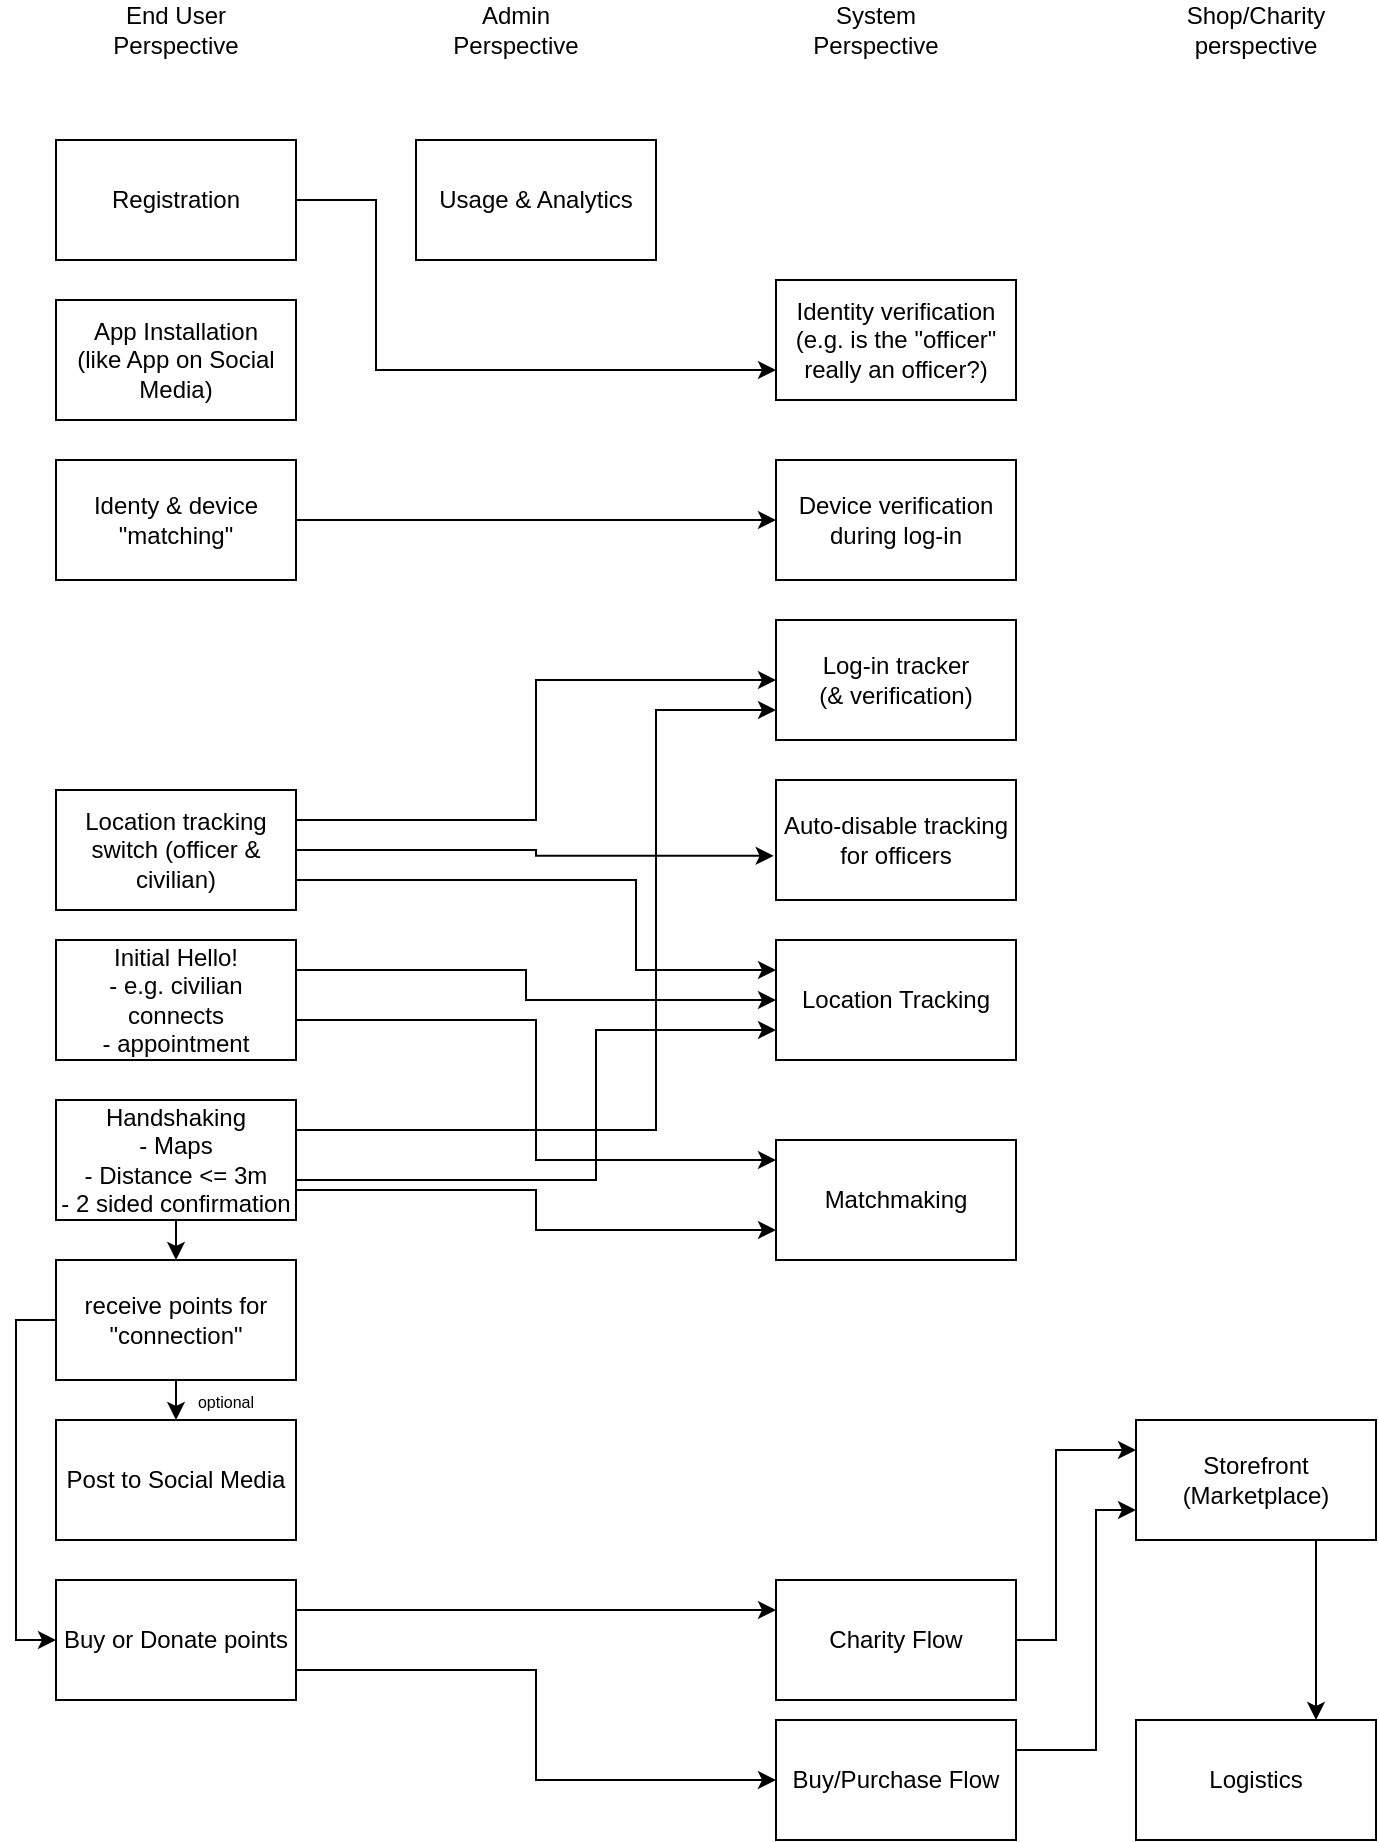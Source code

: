 <mxfile version="20.3.0" type="device"><diagram id="14WYc2qa2l7ySAg-PPHz" name="Seite-1"><mxGraphModel dx="1673" dy="1065" grid="1" gridSize="10" guides="1" tooltips="1" connect="1" arrows="1" fold="1" page="1" pageScale="1" pageWidth="827" pageHeight="1169" math="0" shadow="0"><root><mxCell id="0"/><mxCell id="1" parent="0"/><mxCell id="xQ_bn3Geg8H76m8iwFUw-18" style="edgeStyle=orthogonalEdgeStyle;rounded=0;orthogonalLoop=1;jettySize=auto;html=1;exitX=1;exitY=0.5;exitDx=0;exitDy=0;entryX=0;entryY=0.75;entryDx=0;entryDy=0;" edge="1" parent="1" source="8Nv1xvDnw4MhLFVKTRKU-1" target="8Nv1xvDnw4MhLFVKTRKU-7"><mxGeometry relative="1" as="geometry"><Array as="points"><mxPoint x="200" y="260"/><mxPoint x="200" y="345"/></Array></mxGeometry></mxCell><mxCell id="8Nv1xvDnw4MhLFVKTRKU-1" value="Registration" style="rounded=0;whiteSpace=wrap;html=1;" parent="1" vertex="1"><mxGeometry x="40" y="230" width="120" height="60" as="geometry"/></mxCell><mxCell id="8Nv1xvDnw4MhLFVKTRKU-2" value="App Installation&lt;br&gt;(like App on Social Media)" style="rounded=0;whiteSpace=wrap;html=1;" parent="1" vertex="1"><mxGeometry x="40" y="310" width="120" height="60" as="geometry"/></mxCell><mxCell id="8Nv1xvDnw4MhLFVKTRKU-11" style="edgeStyle=orthogonalEdgeStyle;rounded=0;orthogonalLoop=1;jettySize=auto;html=1;entryX=0;entryY=0.5;entryDx=0;entryDy=0;" parent="1" source="8Nv1xvDnw4MhLFVKTRKU-3" target="8Nv1xvDnw4MhLFVKTRKU-10" edge="1"><mxGeometry relative="1" as="geometry"><Array as="points"><mxPoint x="354" y="420"/></Array></mxGeometry></mxCell><mxCell id="8Nv1xvDnw4MhLFVKTRKU-3" value="Identy &amp;amp; device &quot;matching&quot;" style="rounded=0;whiteSpace=wrap;html=1;" parent="1" vertex="1"><mxGeometry x="40" y="390" width="120" height="60" as="geometry"/></mxCell><mxCell id="8Nv1xvDnw4MhLFVKTRKU-4" value="End User Perspective" style="text;html=1;strokeColor=none;fillColor=none;align=center;verticalAlign=middle;whiteSpace=wrap;rounded=0;" parent="1" vertex="1"><mxGeometry x="70" y="160" width="60" height="30" as="geometry"/></mxCell><mxCell id="8Nv1xvDnw4MhLFVKTRKU-5" value="Admin&lt;br&gt;Perspective" style="text;html=1;strokeColor=none;fillColor=none;align=center;verticalAlign=middle;whiteSpace=wrap;rounded=0;" parent="1" vertex="1"><mxGeometry x="240" y="160" width="60" height="30" as="geometry"/></mxCell><mxCell id="8Nv1xvDnw4MhLFVKTRKU-6" value="System&lt;br&gt;Perspective" style="text;html=1;strokeColor=none;fillColor=none;align=center;verticalAlign=middle;whiteSpace=wrap;rounded=0;" parent="1" vertex="1"><mxGeometry x="420" y="160" width="60" height="30" as="geometry"/></mxCell><mxCell id="8Nv1xvDnw4MhLFVKTRKU-7" value="Identity verification (e.g. is the &quot;officer&quot; really an officer?)" style="rounded=0;whiteSpace=wrap;html=1;" parent="1" vertex="1"><mxGeometry x="400" y="300" width="120" height="60" as="geometry"/></mxCell><mxCell id="8Nv1xvDnw4MhLFVKTRKU-10" value="Device verification during log-in" style="rounded=0;whiteSpace=wrap;html=1;" parent="1" vertex="1"><mxGeometry x="400" y="390" width="120" height="60" as="geometry"/></mxCell><mxCell id="8Nv1xvDnw4MhLFVKTRKU-12" value="Log-in tracker&lt;br&gt;(&amp;amp; verification)" style="rounded=0;whiteSpace=wrap;html=1;" parent="1" vertex="1"><mxGeometry x="400" y="470" width="120" height="60" as="geometry"/></mxCell><mxCell id="xQ_bn3Geg8H76m8iwFUw-23" style="edgeStyle=orthogonalEdgeStyle;rounded=0;orthogonalLoop=1;jettySize=auto;html=1;exitX=1;exitY=0.75;exitDx=0;exitDy=0;entryX=0;entryY=0.25;entryDx=0;entryDy=0;" edge="1" parent="1" source="8Nv1xvDnw4MhLFVKTRKU-13" target="8Nv1xvDnw4MhLFVKTRKU-15"><mxGeometry relative="1" as="geometry"><Array as="points"><mxPoint x="330" y="600"/><mxPoint x="330" y="645"/></Array></mxGeometry></mxCell><mxCell id="xQ_bn3Geg8H76m8iwFUw-29" style="edgeStyle=orthogonalEdgeStyle;rounded=0;orthogonalLoop=1;jettySize=auto;html=1;exitX=1;exitY=0.5;exitDx=0;exitDy=0;entryX=-0.01;entryY=0.632;entryDx=0;entryDy=0;entryPerimeter=0;" edge="1" parent="1" source="8Nv1xvDnw4MhLFVKTRKU-13" target="8Nv1xvDnw4MhLFVKTRKU-14"><mxGeometry relative="1" as="geometry"/></mxCell><mxCell id="xQ_bn3Geg8H76m8iwFUw-30" style="edgeStyle=orthogonalEdgeStyle;rounded=0;orthogonalLoop=1;jettySize=auto;html=1;exitX=1;exitY=0.25;exitDx=0;exitDy=0;entryX=0;entryY=0.5;entryDx=0;entryDy=0;" edge="1" parent="1" source="8Nv1xvDnw4MhLFVKTRKU-13" target="8Nv1xvDnw4MhLFVKTRKU-12"><mxGeometry relative="1" as="geometry"/></mxCell><mxCell id="8Nv1xvDnw4MhLFVKTRKU-13" value="Location tracking switch (officer &amp;amp; civilian)" style="rounded=0;whiteSpace=wrap;html=1;" parent="1" vertex="1"><mxGeometry x="40" y="555" width="120" height="60" as="geometry"/></mxCell><mxCell id="8Nv1xvDnw4MhLFVKTRKU-14" value="Auto-disable tracking for officers" style="rounded=0;whiteSpace=wrap;html=1;" parent="1" vertex="1"><mxGeometry x="400" y="550" width="120" height="60" as="geometry"/></mxCell><mxCell id="8Nv1xvDnw4MhLFVKTRKU-15" value="Location Tracking" style="rounded=0;whiteSpace=wrap;html=1;" parent="1" vertex="1"><mxGeometry x="400" y="630" width="120" height="60" as="geometry"/></mxCell><mxCell id="8Nv1xvDnw4MhLFVKTRKU-16" value="Matchmaking" style="rounded=0;whiteSpace=wrap;html=1;" parent="1" vertex="1"><mxGeometry x="400" y="730" width="120" height="60" as="geometry"/></mxCell><mxCell id="xQ_bn3Geg8H76m8iwFUw-21" style="edgeStyle=orthogonalEdgeStyle;rounded=0;orthogonalLoop=1;jettySize=auto;html=1;" edge="1" parent="1"><mxGeometry relative="1" as="geometry"><mxPoint x="160" y="670" as="sourcePoint"/><mxPoint x="400" y="740" as="targetPoint"/><Array as="points"><mxPoint x="280" y="670"/><mxPoint x="280" y="740"/><mxPoint x="400" y="740"/></Array></mxGeometry></mxCell><mxCell id="xQ_bn3Geg8H76m8iwFUw-22" style="edgeStyle=orthogonalEdgeStyle;rounded=0;orthogonalLoop=1;jettySize=auto;html=1;exitX=1;exitY=0.25;exitDx=0;exitDy=0;entryX=0;entryY=0.5;entryDx=0;entryDy=0;" edge="1" parent="1" source="8Nv1xvDnw4MhLFVKTRKU-17" target="8Nv1xvDnw4MhLFVKTRKU-15"><mxGeometry relative="1" as="geometry"><mxPoint x="390" y="670" as="targetPoint"/><Array as="points"><mxPoint x="275" y="645"/><mxPoint x="275" y="660"/></Array></mxGeometry></mxCell><mxCell id="8Nv1xvDnw4MhLFVKTRKU-17" value="Initial Hello!&lt;br&gt;- e.g. civilian connects&lt;br&gt;- appointment" style="rounded=0;whiteSpace=wrap;html=1;" parent="1" vertex="1"><mxGeometry x="40" y="630" width="120" height="60" as="geometry"/></mxCell><mxCell id="xQ_bn3Geg8H76m8iwFUw-24" style="edgeStyle=orthogonalEdgeStyle;rounded=0;orthogonalLoop=1;jettySize=auto;html=1;exitX=1;exitY=0.75;exitDx=0;exitDy=0;entryX=0;entryY=0.75;entryDx=0;entryDy=0;" edge="1" parent="1" source="8Nv1xvDnw4MhLFVKTRKU-18" target="8Nv1xvDnw4MhLFVKTRKU-16"><mxGeometry relative="1" as="geometry"/></mxCell><mxCell id="xQ_bn3Geg8H76m8iwFUw-25" style="edgeStyle=orthogonalEdgeStyle;rounded=0;orthogonalLoop=1;jettySize=auto;html=1;exitX=1;exitY=0.5;exitDx=0;exitDy=0;entryX=0;entryY=0.75;entryDx=0;entryDy=0;" edge="1" parent="1" source="8Nv1xvDnw4MhLFVKTRKU-18" target="8Nv1xvDnw4MhLFVKTRKU-15"><mxGeometry relative="1" as="geometry"><Array as="points"><mxPoint x="160" y="750"/><mxPoint x="310" y="750"/><mxPoint x="310" y="675"/></Array></mxGeometry></mxCell><mxCell id="xQ_bn3Geg8H76m8iwFUw-26" style="edgeStyle=orthogonalEdgeStyle;rounded=0;orthogonalLoop=1;jettySize=auto;html=1;exitX=0.5;exitY=1;exitDx=0;exitDy=0;entryX=0.5;entryY=0;entryDx=0;entryDy=0;" edge="1" parent="1" source="8Nv1xvDnw4MhLFVKTRKU-18" target="xQ_bn3Geg8H76m8iwFUw-1"><mxGeometry relative="1" as="geometry"/></mxCell><mxCell id="xQ_bn3Geg8H76m8iwFUw-31" style="edgeStyle=orthogonalEdgeStyle;rounded=0;orthogonalLoop=1;jettySize=auto;html=1;exitX=1;exitY=0.25;exitDx=0;exitDy=0;entryX=0;entryY=0.75;entryDx=0;entryDy=0;" edge="1" parent="1" source="8Nv1xvDnw4MhLFVKTRKU-18" target="8Nv1xvDnw4MhLFVKTRKU-12"><mxGeometry relative="1" as="geometry"><Array as="points"><mxPoint x="340" y="725"/><mxPoint x="340" y="515"/></Array></mxGeometry></mxCell><mxCell id="8Nv1xvDnw4MhLFVKTRKU-18" value="Handshaking&lt;br&gt;- Maps&lt;br&gt;- Distance &amp;lt;= 3m&lt;br&gt;- 2 sided confirmation" style="rounded=0;whiteSpace=wrap;html=1;" parent="1" vertex="1"><mxGeometry x="40" y="710" width="120" height="60" as="geometry"/></mxCell><mxCell id="xQ_bn3Geg8H76m8iwFUw-27" style="edgeStyle=orthogonalEdgeStyle;rounded=0;orthogonalLoop=1;jettySize=auto;html=1;exitX=0.5;exitY=1;exitDx=0;exitDy=0;entryX=0.5;entryY=0;entryDx=0;entryDy=0;" edge="1" parent="1" source="xQ_bn3Geg8H76m8iwFUw-1" target="xQ_bn3Geg8H76m8iwFUw-2"><mxGeometry relative="1" as="geometry"/></mxCell><mxCell id="xQ_bn3Geg8H76m8iwFUw-28" style="edgeStyle=orthogonalEdgeStyle;rounded=0;orthogonalLoop=1;jettySize=auto;html=1;exitX=0;exitY=0.5;exitDx=0;exitDy=0;entryX=0;entryY=0.5;entryDx=0;entryDy=0;" edge="1" parent="1" source="xQ_bn3Geg8H76m8iwFUw-1" target="xQ_bn3Geg8H76m8iwFUw-3"><mxGeometry relative="1" as="geometry"/></mxCell><mxCell id="xQ_bn3Geg8H76m8iwFUw-1" value="receive points for &quot;connection&quot;" style="rounded=0;whiteSpace=wrap;html=1;" vertex="1" parent="1"><mxGeometry x="40" y="790" width="120" height="60" as="geometry"/></mxCell><mxCell id="xQ_bn3Geg8H76m8iwFUw-2" value="Post to Social Media" style="rounded=0;whiteSpace=wrap;html=1;" vertex="1" parent="1"><mxGeometry x="40" y="870" width="120" height="60" as="geometry"/></mxCell><mxCell id="xQ_bn3Geg8H76m8iwFUw-9" style="edgeStyle=orthogonalEdgeStyle;rounded=0;orthogonalLoop=1;jettySize=auto;html=1;exitX=1;exitY=0.25;exitDx=0;exitDy=0;entryX=0;entryY=0.25;entryDx=0;entryDy=0;" edge="1" parent="1" source="xQ_bn3Geg8H76m8iwFUw-3" target="xQ_bn3Geg8H76m8iwFUw-5"><mxGeometry relative="1" as="geometry"/></mxCell><mxCell id="xQ_bn3Geg8H76m8iwFUw-10" style="edgeStyle=orthogonalEdgeStyle;rounded=0;orthogonalLoop=1;jettySize=auto;html=1;exitX=1;exitY=0.75;exitDx=0;exitDy=0;entryX=0;entryY=0.5;entryDx=0;entryDy=0;" edge="1" parent="1" source="xQ_bn3Geg8H76m8iwFUw-3" target="xQ_bn3Geg8H76m8iwFUw-7"><mxGeometry relative="1" as="geometry"/></mxCell><mxCell id="xQ_bn3Geg8H76m8iwFUw-3" value="Buy or Donate points" style="rounded=0;whiteSpace=wrap;html=1;" vertex="1" parent="1"><mxGeometry x="40" y="950" width="120" height="60" as="geometry"/></mxCell><mxCell id="xQ_bn3Geg8H76m8iwFUw-4" value="Usage &amp;amp; Analytics" style="rounded=0;whiteSpace=wrap;html=1;" vertex="1" parent="1"><mxGeometry x="220" y="230" width="120" height="60" as="geometry"/></mxCell><mxCell id="xQ_bn3Geg8H76m8iwFUw-16" style="edgeStyle=orthogonalEdgeStyle;rounded=0;orthogonalLoop=1;jettySize=auto;html=1;exitX=1;exitY=0.5;exitDx=0;exitDy=0;entryX=0;entryY=0.25;entryDx=0;entryDy=0;" edge="1" parent="1" source="xQ_bn3Geg8H76m8iwFUw-5" target="xQ_bn3Geg8H76m8iwFUw-11"><mxGeometry relative="1" as="geometry"><Array as="points"><mxPoint x="540" y="980"/><mxPoint x="540" y="885"/></Array></mxGeometry></mxCell><mxCell id="xQ_bn3Geg8H76m8iwFUw-5" value="Charity Flow" style="rounded=0;whiteSpace=wrap;html=1;" vertex="1" parent="1"><mxGeometry x="400" y="950" width="120" height="60" as="geometry"/></mxCell><mxCell id="xQ_bn3Geg8H76m8iwFUw-15" style="edgeStyle=orthogonalEdgeStyle;rounded=0;orthogonalLoop=1;jettySize=auto;html=1;exitX=1;exitY=0.25;exitDx=0;exitDy=0;entryX=0;entryY=0.75;entryDx=0;entryDy=0;" edge="1" parent="1" source="xQ_bn3Geg8H76m8iwFUw-7" target="xQ_bn3Geg8H76m8iwFUw-11"><mxGeometry relative="1" as="geometry"><Array as="points"><mxPoint x="560" y="1035"/><mxPoint x="560" y="915"/></Array></mxGeometry></mxCell><mxCell id="xQ_bn3Geg8H76m8iwFUw-7" value="Buy/Purchase Flow" style="rounded=0;whiteSpace=wrap;html=1;" vertex="1" parent="1"><mxGeometry x="400" y="1020" width="120" height="60" as="geometry"/></mxCell><mxCell id="xQ_bn3Geg8H76m8iwFUw-17" style="edgeStyle=orthogonalEdgeStyle;rounded=0;orthogonalLoop=1;jettySize=auto;html=1;exitX=0.75;exitY=1;exitDx=0;exitDy=0;entryX=0.75;entryY=0;entryDx=0;entryDy=0;" edge="1" parent="1" source="xQ_bn3Geg8H76m8iwFUw-11" target="xQ_bn3Geg8H76m8iwFUw-13"><mxGeometry relative="1" as="geometry"/></mxCell><mxCell id="xQ_bn3Geg8H76m8iwFUw-11" value="Storefront&lt;br&gt;(Marketplace)" style="rounded=0;whiteSpace=wrap;html=1;" vertex="1" parent="1"><mxGeometry x="580" y="870" width="120" height="60" as="geometry"/></mxCell><mxCell id="xQ_bn3Geg8H76m8iwFUw-12" value="Shop/Charity&lt;br&gt;perspective" style="text;html=1;strokeColor=none;fillColor=none;align=center;verticalAlign=middle;whiteSpace=wrap;rounded=0;" vertex="1" parent="1"><mxGeometry x="610" y="160" width="60" height="30" as="geometry"/></mxCell><mxCell id="xQ_bn3Geg8H76m8iwFUw-13" value="Logistics" style="rounded=0;whiteSpace=wrap;html=1;" vertex="1" parent="1"><mxGeometry x="580" y="1020" width="120" height="60" as="geometry"/></mxCell><mxCell id="xQ_bn3Geg8H76m8iwFUw-32" value="&lt;font style=&quot;font-size: 8px;&quot;&gt;optional&lt;/font&gt;" style="text;html=1;strokeColor=none;fillColor=none;align=center;verticalAlign=middle;whiteSpace=wrap;rounded=0;" vertex="1" parent="1"><mxGeometry x="100" y="850" width="50" height="20" as="geometry"/></mxCell></root></mxGraphModel></diagram></mxfile>
